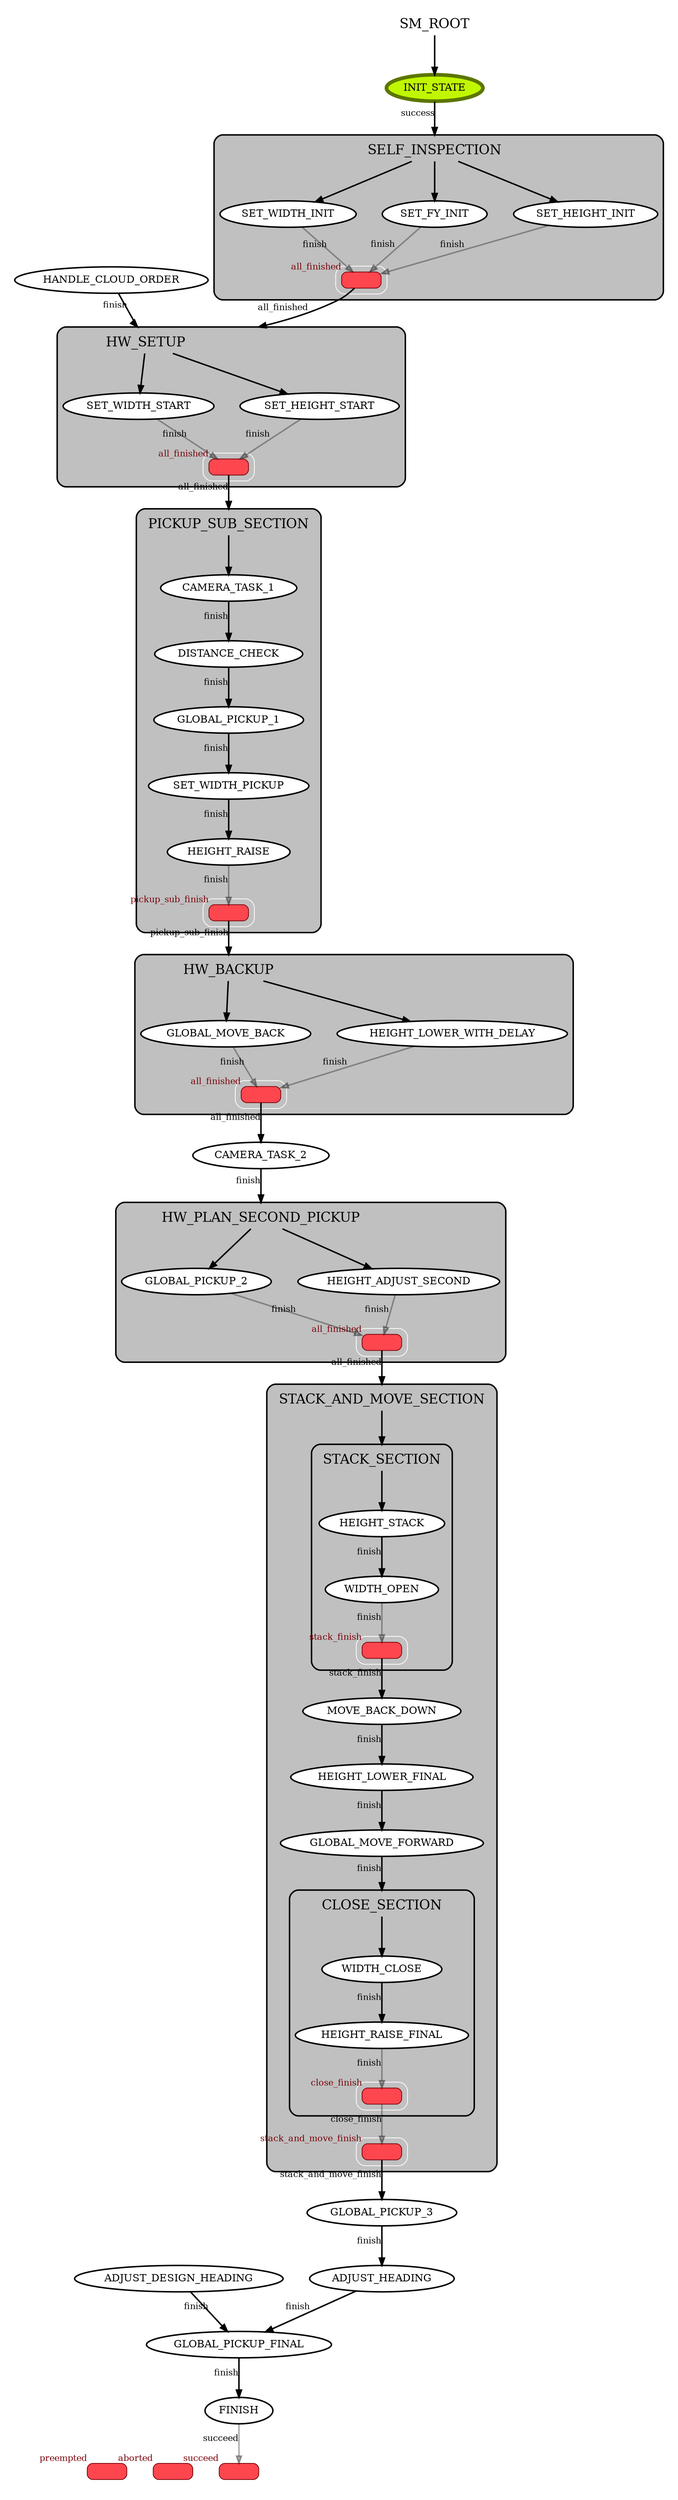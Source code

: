 digraph {
	compound=true;outputmode=nodesfirst;labeljust=l;nodesep=0.5;minlen=2;mclimit=5;clusterrank=local;ranksep=0.75;ordering="";
subgraph "cluster_/SM_ROOT" {
"color"="#00000000";
"fillcolor"="#0000000F";
"/SM_ROOT/__proxy__"  ["URL"="/SM_ROOT", "shape"="plaintext", "color"="gray", "fontsize"="18", "fontweight"="18", "rank"="min", "height"="0.01", "label"="SM_ROOT"];
subgraph "cluster_/SM_ROOT/__outcomes__" {
"style"="rounded,filled";
"rank"="sink";
"color"="#FFFFFFFF";
"fillcolor"="#FFFFFF00";
"/SM_ROOT:succeed"  ["shape"="box", "height"="0.3", "style"="filled,rounded", "fontsize"="12", "fillcolor"="#FE464f", "color"="#780006", "fontcolor"="#780006", "label"="", "xlabel"="succeed", "URL"="/SM_ROOT:succeed"];
"/SM_ROOT:aborted"  ["shape"="box", "height"="0.3", "style"="filled,rounded", "fontsize"="12", "fillcolor"="#FE464f", "color"="#780006", "fontcolor"="#780006", "label"="", "xlabel"="aborted", "URL"="/SM_ROOT:aborted"];
"/SM_ROOT:preempted"  ["shape"="box", "height"="0.3", "style"="filled,rounded", "fontsize"="12", "fillcolor"="#FE464f", "color"="#780006", "fontcolor"="#780006", "label"="", "xlabel"="preempted", "URL"="/SM_ROOT:preempted"];
}
"/SM_ROOT/INIT_STATE"  ["style"="filled,setlinewidth(5)", "color"="#5C7600FF", "fillcolor"="#C0F700FF", "label"="INIT_STATE", "URL"="/SM_ROOT/INIT_STATE"];
subgraph "cluster_/SM_ROOT/SELF_INSPECTION" {
"style"="filled,setlinewidth(2),rounded";
"color"="#000000FF";
"fillcolor"="gray";
"/SM_ROOT/SELF_INSPECTION/__proxy__"  ["URL"="/SM_ROOT/SELF_INSPECTION", "shape"="plaintext", "color"="gray", "fontsize"="18", "fontweight"="18", "rank"="min", "height"="0.01", "label"="SELF_INSPECTION"];
subgraph "cluster_/SM_ROOT/SELF_INSPECTION/__outcomes__" {
"style"="rounded,filled";
"rank"="sink";
"color"="#FFFFFFFF";
"fillcolor"="#FFFFFF00";
"/SM_ROOT/SELF_INSPECTION:all_finished"  ["shape"="box", "height"="0.3", "style"="filled,rounded", "fontsize"="12", "fillcolor"="#FE464f", "color"="#780006", "fontcolor"="#780006", "label"="", "xlabel"="all_finished", "URL"="/SM_ROOT/SELF_INSPECTION:all_finished"];
}
"/SM_ROOT/SELF_INSPECTION/SET_WIDTH_INIT"  ["style"="filled,setlinewidth(2)", "color"="#000000FF", "fillcolor"="#FFFFFFFF", "label"="SET_WIDTH_INIT", "URL"="/SM_ROOT/SELF_INSPECTION/SET_WIDTH_INIT"];
"/SM_ROOT/SELF_INSPECTION/SET_FY_INIT"  ["style"="filled,setlinewidth(2)", "color"="#000000FF", "fillcolor"="#FFFFFFFF", "label"="SET_FY_INIT", "URL"="/SM_ROOT/SELF_INSPECTION/SET_FY_INIT"];
"/SM_ROOT/SELF_INSPECTION/SET_HEIGHT_INIT"  ["style"="filled,setlinewidth(2)", "color"="#000000FF", "fillcolor"="#FFFFFFFF", "label"="SET_HEIGHT_INIT", "URL"="/SM_ROOT/SELF_INSPECTION/SET_HEIGHT_INIT"];
"/SM_ROOT/SELF_INSPECTION/SET_WIDTH_INIT" -> "/SM_ROOT/SELF_INSPECTION:all_finished"  ["URL"="/SM_ROOT/SELF_INSPECTION/SET_WIDTH_INIT:finish:/SM_ROOT/SELF_INSPECTION/all_finished", "fontsize"="12", "label"="", "xlabel"="finish", "style"="setlinewidth(2)", "color"="#00000055"];
"/SM_ROOT/SELF_INSPECTION/SET_FY_INIT" -> "/SM_ROOT/SELF_INSPECTION:all_finished"  ["URL"="/SM_ROOT/SELF_INSPECTION/SET_FY_INIT:finish:/SM_ROOT/SELF_INSPECTION/all_finished", "fontsize"="12", "label"="", "xlabel"="finish", "style"="setlinewidth(2)", "color"="#00000055"];
"/SM_ROOT/SELF_INSPECTION/SET_HEIGHT_INIT" -> "/SM_ROOT/SELF_INSPECTION:all_finished"  ["URL"="/SM_ROOT/SELF_INSPECTION/SET_HEIGHT_INIT:finish:/SM_ROOT/SELF_INSPECTION/all_finished", "fontsize"="12", "label"="", "xlabel"="finish", "style"="setlinewidth(2)", "color"="#00000055"];
"/SM_ROOT/SELF_INSPECTION/__proxy__" -> "/SM_ROOT/SELF_INSPECTION/SET_WIDTH_INIT"  ["URL"="/SM_ROOT/SELF_INSPECTION/__proxy__::/SM_ROOT/SELF_INSPECTION/SET_WIDTH_INIT", "fontsize"="12", "label"="", "xlabel"="", "style"="setlinewidth(2)"];
"/SM_ROOT/SELF_INSPECTION/__proxy__" -> "/SM_ROOT/SELF_INSPECTION/SET_FY_INIT"  ["URL"="/SM_ROOT/SELF_INSPECTION/__proxy__::/SM_ROOT/SELF_INSPECTION/SET_FY_INIT", "fontsize"="12", "label"="", "xlabel"="", "style"="setlinewidth(2)"];
"/SM_ROOT/SELF_INSPECTION/__proxy__" -> "/SM_ROOT/SELF_INSPECTION/SET_HEIGHT_INIT"  ["URL"="/SM_ROOT/SELF_INSPECTION/__proxy__::/SM_ROOT/SELF_INSPECTION/SET_HEIGHT_INIT", "fontsize"="12", "label"="", "xlabel"="", "style"="setlinewidth(2)"];
}
"/SM_ROOT/HANDLE_CLOUD_ORDER"  ["style"="filled,setlinewidth(2)", "color"="#000000FF", "fillcolor"="#FFFFFFFF", "label"="HANDLE_CLOUD_ORDER", "URL"="/SM_ROOT/HANDLE_CLOUD_ORDER"];
subgraph "cluster_/SM_ROOT/HW_SETUP" {
"style"="filled,setlinewidth(2),rounded";
"color"="#000000FF";
"fillcolor"="gray";
"/SM_ROOT/HW_SETUP/__proxy__"  ["URL"="/SM_ROOT/HW_SETUP", "shape"="plaintext", "color"="gray", "fontsize"="18", "fontweight"="18", "rank"="min", "height"="0.01", "label"="HW_SETUP"];
subgraph "cluster_/SM_ROOT/HW_SETUP/__outcomes__" {
"style"="rounded,filled";
"rank"="sink";
"color"="#FFFFFFFF";
"fillcolor"="#FFFFFF00";
"/SM_ROOT/HW_SETUP:all_finished"  ["shape"="box", "height"="0.3", "style"="filled,rounded", "fontsize"="12", "fillcolor"="#FE464f", "color"="#780006", "fontcolor"="#780006", "label"="", "xlabel"="all_finished", "URL"="/SM_ROOT/HW_SETUP:all_finished"];
}
"/SM_ROOT/HW_SETUP/SET_WIDTH_START"  ["style"="filled,setlinewidth(2)", "color"="#000000FF", "fillcolor"="#FFFFFFFF", "label"="SET_WIDTH_START", "URL"="/SM_ROOT/HW_SETUP/SET_WIDTH_START"];
"/SM_ROOT/HW_SETUP/SET_HEIGHT_START"  ["style"="filled,setlinewidth(2)", "color"="#000000FF", "fillcolor"="#FFFFFFFF", "label"="SET_HEIGHT_START", "URL"="/SM_ROOT/HW_SETUP/SET_HEIGHT_START"];
"/SM_ROOT/HW_SETUP/SET_WIDTH_START" -> "/SM_ROOT/HW_SETUP:all_finished"  ["URL"="/SM_ROOT/HW_SETUP/SET_WIDTH_START:finish:/SM_ROOT/HW_SETUP/all_finished", "fontsize"="12", "label"="", "xlabel"="finish", "style"="setlinewidth(2)", "color"="#00000055"];
"/SM_ROOT/HW_SETUP/SET_HEIGHT_START" -> "/SM_ROOT/HW_SETUP:all_finished"  ["URL"="/SM_ROOT/HW_SETUP/SET_HEIGHT_START:finish:/SM_ROOT/HW_SETUP/all_finished", "fontsize"="12", "label"="", "xlabel"="finish", "style"="setlinewidth(2)", "color"="#00000055"];
"/SM_ROOT/HW_SETUP/__proxy__" -> "/SM_ROOT/HW_SETUP/SET_WIDTH_START"  ["URL"="/SM_ROOT/HW_SETUP/__proxy__::/SM_ROOT/HW_SETUP/SET_WIDTH_START", "fontsize"="12", "label"="", "xlabel"="", "style"="setlinewidth(2)"];
"/SM_ROOT/HW_SETUP/__proxy__" -> "/SM_ROOT/HW_SETUP/SET_HEIGHT_START"  ["URL"="/SM_ROOT/HW_SETUP/__proxy__::/SM_ROOT/HW_SETUP/SET_HEIGHT_START", "fontsize"="12", "label"="", "xlabel"="", "style"="setlinewidth(2)"];
}
subgraph "cluster_/SM_ROOT/PICKUP_SUB_SECTION" {
"style"="filled,setlinewidth(2),rounded";
"color"="#000000FF";
"fillcolor"="gray";
"/SM_ROOT/PICKUP_SUB_SECTION/__proxy__"  ["URL"="/SM_ROOT/PICKUP_SUB_SECTION", "shape"="plaintext", "color"="gray", "fontsize"="18", "fontweight"="18", "rank"="min", "height"="0.01", "label"="PICKUP_SUB_SECTION"];
subgraph "cluster_/SM_ROOT/PICKUP_SUB_SECTION/__outcomes__" {
"style"="rounded,filled";
"rank"="sink";
"color"="#FFFFFFFF";
"fillcolor"="#FFFFFF00";
"/SM_ROOT/PICKUP_SUB_SECTION:pickup_sub_finish"  ["shape"="box", "height"="0.3", "style"="filled,rounded", "fontsize"="12", "fillcolor"="#FE464f", "color"="#780006", "fontcolor"="#780006", "label"="", "xlabel"="pickup_sub_finish", "URL"="/SM_ROOT/PICKUP_SUB_SECTION:pickup_sub_finish"];
}
"/SM_ROOT/PICKUP_SUB_SECTION/CAMERA_TASK_1"  ["style"="filled,setlinewidth(2)", "color"="#000000FF", "fillcolor"="#FFFFFFFF", "label"="CAMERA_TASK_1", "URL"="/SM_ROOT/PICKUP_SUB_SECTION/CAMERA_TASK_1"];
"/SM_ROOT/PICKUP_SUB_SECTION/DISTANCE_CHECK"  ["style"="filled,setlinewidth(2)", "color"="#000000FF", "fillcolor"="#FFFFFFFF", "label"="DISTANCE_CHECK", "URL"="/SM_ROOT/PICKUP_SUB_SECTION/DISTANCE_CHECK"];
"/SM_ROOT/PICKUP_SUB_SECTION/GLOBAL_PICKUP_1"  ["style"="filled,setlinewidth(2)", "color"="#000000FF", "fillcolor"="#FFFFFFFF", "label"="GLOBAL_PICKUP_1", "URL"="/SM_ROOT/PICKUP_SUB_SECTION/GLOBAL_PICKUP_1"];
"/SM_ROOT/PICKUP_SUB_SECTION/SET_WIDTH_PICKUP"  ["style"="filled,setlinewidth(2)", "color"="#000000FF", "fillcolor"="#FFFFFFFF", "label"="SET_WIDTH_PICKUP", "URL"="/SM_ROOT/PICKUP_SUB_SECTION/SET_WIDTH_PICKUP"];
"/SM_ROOT/PICKUP_SUB_SECTION/HEIGHT_RAISE"  ["style"="filled,setlinewidth(2)", "color"="#000000FF", "fillcolor"="#FFFFFFFF", "label"="HEIGHT_RAISE", "URL"="/SM_ROOT/PICKUP_SUB_SECTION/HEIGHT_RAISE"];
"/SM_ROOT/PICKUP_SUB_SECTION/CAMERA_TASK_1" -> "/SM_ROOT/PICKUP_SUB_SECTION/DISTANCE_CHECK"  ["URL"="/SM_ROOT/PICKUP_SUB_SECTION/CAMERA_TASK_1:finish:/SM_ROOT/PICKUP_SUB_SECTION/DISTANCE_CHECK", "fontsize"="12", "label"="", "xlabel"="finish", "style"="setlinewidth(2)"];
"/SM_ROOT/PICKUP_SUB_SECTION/DISTANCE_CHECK" -> "/SM_ROOT/PICKUP_SUB_SECTION/GLOBAL_PICKUP_1"  ["URL"="/SM_ROOT/PICKUP_SUB_SECTION/DISTANCE_CHECK:finish:/SM_ROOT/PICKUP_SUB_SECTION/GLOBAL_PICKUP_1", "fontsize"="12", "label"="", "xlabel"="finish", "style"="setlinewidth(2)"];
"/SM_ROOT/PICKUP_SUB_SECTION/GLOBAL_PICKUP_1" -> "/SM_ROOT/PICKUP_SUB_SECTION/SET_WIDTH_PICKUP"  ["URL"="/SM_ROOT/PICKUP_SUB_SECTION/GLOBAL_PICKUP_1:finish:/SM_ROOT/PICKUP_SUB_SECTION/SET_WIDTH_PICKUP", "fontsize"="12", "label"="", "xlabel"="finish", "style"="setlinewidth(2)"];
"/SM_ROOT/PICKUP_SUB_SECTION/SET_WIDTH_PICKUP" -> "/SM_ROOT/PICKUP_SUB_SECTION/HEIGHT_RAISE"  ["URL"="/SM_ROOT/PICKUP_SUB_SECTION/SET_WIDTH_PICKUP:finish:/SM_ROOT/PICKUP_SUB_SECTION/HEIGHT_RAISE", "fontsize"="12", "label"="", "xlabel"="finish", "style"="setlinewidth(2)"];
"/SM_ROOT/PICKUP_SUB_SECTION/HEIGHT_RAISE" -> "/SM_ROOT/PICKUP_SUB_SECTION:pickup_sub_finish"  ["URL"="/SM_ROOT/PICKUP_SUB_SECTION/HEIGHT_RAISE:finish:/SM_ROOT/PICKUP_SUB_SECTION/pickup_sub_finish", "fontsize"="12", "label"="", "xlabel"="finish", "style"="setlinewidth(2)", "color"="#00000055"];
"/SM_ROOT/PICKUP_SUB_SECTION/__proxy__" -> "/SM_ROOT/PICKUP_SUB_SECTION/CAMERA_TASK_1"  ["URL"="/SM_ROOT/PICKUP_SUB_SECTION/__proxy__::/SM_ROOT/PICKUP_SUB_SECTION/CAMERA_TASK_1", "fontsize"="12", "label"="", "xlabel"="", "style"="setlinewidth(2)"];
}
subgraph "cluster_/SM_ROOT/HW_BACKUP" {
"style"="filled,setlinewidth(2),rounded";
"color"="#000000FF";
"fillcolor"="gray";
"/SM_ROOT/HW_BACKUP/__proxy__"  ["URL"="/SM_ROOT/HW_BACKUP", "shape"="plaintext", "color"="gray", "fontsize"="18", "fontweight"="18", "rank"="min", "height"="0.01", "label"="HW_BACKUP"];
subgraph "cluster_/SM_ROOT/HW_BACKUP/__outcomes__" {
"style"="rounded,filled";
"rank"="sink";
"color"="#FFFFFFFF";
"fillcolor"="#FFFFFF00";
"/SM_ROOT/HW_BACKUP:all_finished"  ["shape"="box", "height"="0.3", "style"="filled,rounded", "fontsize"="12", "fillcolor"="#FE464f", "color"="#780006", "fontcolor"="#780006", "label"="", "xlabel"="all_finished", "URL"="/SM_ROOT/HW_BACKUP:all_finished"];
}
"/SM_ROOT/HW_BACKUP/GLOBAL_MOVE_BACK"  ["style"="filled,setlinewidth(2)", "color"="#000000FF", "fillcolor"="#FFFFFFFF", "label"="GLOBAL_MOVE_BACK", "URL"="/SM_ROOT/HW_BACKUP/GLOBAL_MOVE_BACK"];
"/SM_ROOT/HW_BACKUP/HEIGHT_LOWER_WITH_DELAY"  ["style"="filled,setlinewidth(2)", "color"="#000000FF", "fillcolor"="#FFFFFFFF", "label"="HEIGHT_LOWER_WITH_DELAY", "URL"="/SM_ROOT/HW_BACKUP/HEIGHT_LOWER_WITH_DELAY"];
"/SM_ROOT/HW_BACKUP/GLOBAL_MOVE_BACK" -> "/SM_ROOT/HW_BACKUP:all_finished"  ["URL"="/SM_ROOT/HW_BACKUP/GLOBAL_MOVE_BACK:finish:/SM_ROOT/HW_BACKUP/all_finished", "fontsize"="12", "label"="", "xlabel"="finish", "style"="setlinewidth(2)", "color"="#00000055"];
"/SM_ROOT/HW_BACKUP/HEIGHT_LOWER_WITH_DELAY" -> "/SM_ROOT/HW_BACKUP:all_finished"  ["URL"="/SM_ROOT/HW_BACKUP/HEIGHT_LOWER_WITH_DELAY:finish:/SM_ROOT/HW_BACKUP/all_finished", "fontsize"="12", "label"="", "xlabel"="finish", "style"="setlinewidth(2)", "color"="#00000055"];
"/SM_ROOT/HW_BACKUP/__proxy__" -> "/SM_ROOT/HW_BACKUP/GLOBAL_MOVE_BACK"  ["URL"="/SM_ROOT/HW_BACKUP/__proxy__::/SM_ROOT/HW_BACKUP/GLOBAL_MOVE_BACK", "fontsize"="12", "label"="", "xlabel"="", "style"="setlinewidth(2)"];
"/SM_ROOT/HW_BACKUP/__proxy__" -> "/SM_ROOT/HW_BACKUP/HEIGHT_LOWER_WITH_DELAY"  ["URL"="/SM_ROOT/HW_BACKUP/__proxy__::/SM_ROOT/HW_BACKUP/HEIGHT_LOWER_WITH_DELAY", "fontsize"="12", "label"="", "xlabel"="", "style"="setlinewidth(2)"];
}
"/SM_ROOT/CAMERA_TASK_2"  ["style"="filled,setlinewidth(2)", "color"="#000000FF", "fillcolor"="#FFFFFFFF", "label"="CAMERA_TASK_2", "URL"="/SM_ROOT/CAMERA_TASK_2"];
subgraph "cluster_/SM_ROOT/HW_PLAN_SECOND_PICKUP" {
"style"="filled,setlinewidth(2),rounded";
"color"="#000000FF";
"fillcolor"="gray";
"/SM_ROOT/HW_PLAN_SECOND_PICKUP/__proxy__"  ["URL"="/SM_ROOT/HW_PLAN_SECOND_PICKUP", "shape"="plaintext", "color"="gray", "fontsize"="18", "fontweight"="18", "rank"="min", "height"="0.01", "label"="HW_PLAN_SECOND_PICKUP"];
subgraph "cluster_/SM_ROOT/HW_PLAN_SECOND_PICKUP/__outcomes__" {
"style"="rounded,filled";
"rank"="sink";
"color"="#FFFFFFFF";
"fillcolor"="#FFFFFF00";
"/SM_ROOT/HW_PLAN_SECOND_PICKUP:all_finished"  ["shape"="box", "height"="0.3", "style"="filled,rounded", "fontsize"="12", "fillcolor"="#FE464f", "color"="#780006", "fontcolor"="#780006", "label"="", "xlabel"="all_finished", "URL"="/SM_ROOT/HW_PLAN_SECOND_PICKUP:all_finished"];
}
"/SM_ROOT/HW_PLAN_SECOND_PICKUP/GLOBAL_PICKUP_2"  ["style"="filled,setlinewidth(2)", "color"="#000000FF", "fillcolor"="#FFFFFFFF", "label"="GLOBAL_PICKUP_2", "URL"="/SM_ROOT/HW_PLAN_SECOND_PICKUP/GLOBAL_PICKUP_2"];
"/SM_ROOT/HW_PLAN_SECOND_PICKUP/HEIGHT_ADJUST_SECOND"  ["style"="filled,setlinewidth(2)", "color"="#000000FF", "fillcolor"="#FFFFFFFF", "label"="HEIGHT_ADJUST_SECOND", "URL"="/SM_ROOT/HW_PLAN_SECOND_PICKUP/HEIGHT_ADJUST_SECOND"];
"/SM_ROOT/HW_PLAN_SECOND_PICKUP/GLOBAL_PICKUP_2" -> "/SM_ROOT/HW_PLAN_SECOND_PICKUP:all_finished"  ["URL"="/SM_ROOT/HW_PLAN_SECOND_PICKUP/GLOBAL_PICKUP_2:finish:/SM_ROOT/HW_PLAN_SECOND_PICKUP/all_finished", "fontsize"="12", "label"="", "xlabel"="finish", "style"="setlinewidth(2)", "color"="#00000055"];
"/SM_ROOT/HW_PLAN_SECOND_PICKUP/HEIGHT_ADJUST_SECOND" -> "/SM_ROOT/HW_PLAN_SECOND_PICKUP:all_finished"  ["URL"="/SM_ROOT/HW_PLAN_SECOND_PICKUP/HEIGHT_ADJUST_SECOND:finish:/SM_ROOT/HW_PLAN_SECOND_PICKUP/all_finished", "fontsize"="12", "label"="", "xlabel"="finish", "style"="setlinewidth(2)", "color"="#00000055"];
"/SM_ROOT/HW_PLAN_SECOND_PICKUP/__proxy__" -> "/SM_ROOT/HW_PLAN_SECOND_PICKUP/GLOBAL_PICKUP_2"  ["URL"="/SM_ROOT/HW_PLAN_SECOND_PICKUP/__proxy__::/SM_ROOT/HW_PLAN_SECOND_PICKUP/GLOBAL_PICKUP_2", "fontsize"="12", "label"="", "xlabel"="", "style"="setlinewidth(2)"];
"/SM_ROOT/HW_PLAN_SECOND_PICKUP/__proxy__" -> "/SM_ROOT/HW_PLAN_SECOND_PICKUP/HEIGHT_ADJUST_SECOND"  ["URL"="/SM_ROOT/HW_PLAN_SECOND_PICKUP/__proxy__::/SM_ROOT/HW_PLAN_SECOND_PICKUP/HEIGHT_ADJUST_SECOND", "fontsize"="12", "label"="", "xlabel"="", "style"="setlinewidth(2)"];
}
subgraph "cluster_/SM_ROOT/STACK_AND_MOVE_SECTION" {
"style"="filled,setlinewidth(2),rounded";
"color"="#000000FF";
"fillcolor"="gray";
"/SM_ROOT/STACK_AND_MOVE_SECTION/__proxy__"  ["URL"="/SM_ROOT/STACK_AND_MOVE_SECTION", "shape"="plaintext", "color"="gray", "fontsize"="18", "fontweight"="18", "rank"="min", "height"="0.01", "label"="STACK_AND_MOVE_SECTION"];
subgraph "cluster_/SM_ROOT/STACK_AND_MOVE_SECTION/__outcomes__" {
"style"="rounded,filled";
"rank"="sink";
"color"="#FFFFFFFF";
"fillcolor"="#FFFFFF00";
"/SM_ROOT/STACK_AND_MOVE_SECTION:stack_and_move_finish"  ["shape"="box", "height"="0.3", "style"="filled,rounded", "fontsize"="12", "fillcolor"="#FE464f", "color"="#780006", "fontcolor"="#780006", "label"="", "xlabel"="stack_and_move_finish", "URL"="/SM_ROOT/STACK_AND_MOVE_SECTION:stack_and_move_finish"];
}
subgraph "cluster_/SM_ROOT/STACK_AND_MOVE_SECTION/STACK_SECTION" {
"style"="filled,setlinewidth(2),rounded";
"color"="#000000FF";
"fillcolor"="gray";
"/SM_ROOT/STACK_AND_MOVE_SECTION/STACK_SECTION/__proxy__"  ["URL"="/SM_ROOT/STACK_AND_MOVE_SECTION/STACK_SECTION", "shape"="plaintext", "color"="gray", "fontsize"="18", "fontweight"="18", "rank"="min", "height"="0.01", "label"="STACK_SECTION"];
subgraph "cluster_/SM_ROOT/STACK_AND_MOVE_SECTION/STACK_SECTION/__outcomes__" {
"style"="rounded,filled";
"rank"="sink";
"color"="#FFFFFFFF";
"fillcolor"="#FFFFFF00";
"/SM_ROOT/STACK_AND_MOVE_SECTION/STACK_SECTION:stack_finish"  ["shape"="box", "height"="0.3", "style"="filled,rounded", "fontsize"="12", "fillcolor"="#FE464f", "color"="#780006", "fontcolor"="#780006", "label"="", "xlabel"="stack_finish", "URL"="/SM_ROOT/STACK_AND_MOVE_SECTION/STACK_SECTION:stack_finish"];
}
"/SM_ROOT/STACK_AND_MOVE_SECTION/STACK_SECTION/HEIGHT_STACK"  ["style"="filled,setlinewidth(2)", "color"="#000000FF", "fillcolor"="#FFFFFFFF", "label"="HEIGHT_STACK", "URL"="/SM_ROOT/STACK_AND_MOVE_SECTION/STACK_SECTION/HEIGHT_STACK"];
"/SM_ROOT/STACK_AND_MOVE_SECTION/STACK_SECTION/WIDTH_OPEN"  ["style"="filled,setlinewidth(2)", "color"="#000000FF", "fillcolor"="#FFFFFFFF", "label"="WIDTH_OPEN", "URL"="/SM_ROOT/STACK_AND_MOVE_SECTION/STACK_SECTION/WIDTH_OPEN"];
"/SM_ROOT/STACK_AND_MOVE_SECTION/STACK_SECTION/HEIGHT_STACK" -> "/SM_ROOT/STACK_AND_MOVE_SECTION/STACK_SECTION/WIDTH_OPEN"  ["URL"="/SM_ROOT/STACK_AND_MOVE_SECTION/STACK_SECTION/HEIGHT_STACK:finish:/SM_ROOT/STACK_AND_MOVE_SECTION/STACK_SECTION/WIDTH_OPEN", "fontsize"="12", "label"="", "xlabel"="finish", "style"="setlinewidth(2)"];
"/SM_ROOT/STACK_AND_MOVE_SECTION/STACK_SECTION/WIDTH_OPEN" -> "/SM_ROOT/STACK_AND_MOVE_SECTION/STACK_SECTION:stack_finish"  ["URL"="/SM_ROOT/STACK_AND_MOVE_SECTION/STACK_SECTION/WIDTH_OPEN:finish:/SM_ROOT/STACK_AND_MOVE_SECTION/STACK_SECTION/stack_finish", "fontsize"="12", "label"="", "xlabel"="finish", "style"="setlinewidth(2)", "color"="#00000055"];
"/SM_ROOT/STACK_AND_MOVE_SECTION/STACK_SECTION/__proxy__" -> "/SM_ROOT/STACK_AND_MOVE_SECTION/STACK_SECTION/HEIGHT_STACK"  ["URL"="/SM_ROOT/STACK_AND_MOVE_SECTION/STACK_SECTION/__proxy__::/SM_ROOT/STACK_AND_MOVE_SECTION/STACK_SECTION/HEIGHT_STACK", "fontsize"="12", "label"="", "xlabel"="", "style"="setlinewidth(2)"];
}
"/SM_ROOT/STACK_AND_MOVE_SECTION/MOVE_BACK_DOWN"  ["style"="filled,setlinewidth(2)", "color"="#000000FF", "fillcolor"="#FFFFFFFF", "label"="MOVE_BACK_DOWN", "URL"="/SM_ROOT/STACK_AND_MOVE_SECTION/MOVE_BACK_DOWN"];
"/SM_ROOT/STACK_AND_MOVE_SECTION/HEIGHT_LOWER_FINAL"  ["style"="filled,setlinewidth(2)", "color"="#000000FF", "fillcolor"="#FFFFFFFF", "label"="HEIGHT_LOWER_FINAL", "URL"="/SM_ROOT/STACK_AND_MOVE_SECTION/HEIGHT_LOWER_FINAL"];
"/SM_ROOT/STACK_AND_MOVE_SECTION/GLOBAL_MOVE_FORWARD"  ["style"="filled,setlinewidth(2)", "color"="#000000FF", "fillcolor"="#FFFFFFFF", "label"="GLOBAL_MOVE_FORWARD", "URL"="/SM_ROOT/STACK_AND_MOVE_SECTION/GLOBAL_MOVE_FORWARD"];
subgraph "cluster_/SM_ROOT/STACK_AND_MOVE_SECTION/CLOSE_SECTION" {
"style"="filled,setlinewidth(2),rounded";
"color"="#000000FF";
"fillcolor"="gray";
"/SM_ROOT/STACK_AND_MOVE_SECTION/CLOSE_SECTION/__proxy__"  ["URL"="/SM_ROOT/STACK_AND_MOVE_SECTION/CLOSE_SECTION", "shape"="plaintext", "color"="gray", "fontsize"="18", "fontweight"="18", "rank"="min", "height"="0.01", "label"="CLOSE_SECTION"];
subgraph "cluster_/SM_ROOT/STACK_AND_MOVE_SECTION/CLOSE_SECTION/__outcomes__" {
"style"="rounded,filled";
"rank"="sink";
"color"="#FFFFFFFF";
"fillcolor"="#FFFFFF00";
"/SM_ROOT/STACK_AND_MOVE_SECTION/CLOSE_SECTION:close_finish"  ["shape"="box", "height"="0.3", "style"="filled,rounded", "fontsize"="12", "fillcolor"="#FE464f", "color"="#780006", "fontcolor"="#780006", "label"="", "xlabel"="close_finish", "URL"="/SM_ROOT/STACK_AND_MOVE_SECTION/CLOSE_SECTION:close_finish"];
}
"/SM_ROOT/STACK_AND_MOVE_SECTION/CLOSE_SECTION/WIDTH_CLOSE"  ["style"="filled,setlinewidth(2)", "color"="#000000FF", "fillcolor"="#FFFFFFFF", "label"="WIDTH_CLOSE", "URL"="/SM_ROOT/STACK_AND_MOVE_SECTION/CLOSE_SECTION/WIDTH_CLOSE"];
"/SM_ROOT/STACK_AND_MOVE_SECTION/CLOSE_SECTION/HEIGHT_RAISE_FINAL"  ["style"="filled,setlinewidth(2)", "color"="#000000FF", "fillcolor"="#FFFFFFFF", "label"="HEIGHT_RAISE_FINAL", "URL"="/SM_ROOT/STACK_AND_MOVE_SECTION/CLOSE_SECTION/HEIGHT_RAISE_FINAL"];
"/SM_ROOT/STACK_AND_MOVE_SECTION/CLOSE_SECTION/WIDTH_CLOSE" -> "/SM_ROOT/STACK_AND_MOVE_SECTION/CLOSE_SECTION/HEIGHT_RAISE_FINAL"  ["URL"="/SM_ROOT/STACK_AND_MOVE_SECTION/CLOSE_SECTION/WIDTH_CLOSE:finish:/SM_ROOT/STACK_AND_MOVE_SECTION/CLOSE_SECTION/HEIGHT_RAISE_FINAL", "fontsize"="12", "label"="", "xlabel"="finish", "style"="setlinewidth(2)"];
"/SM_ROOT/STACK_AND_MOVE_SECTION/CLOSE_SECTION/HEIGHT_RAISE_FINAL" -> "/SM_ROOT/STACK_AND_MOVE_SECTION/CLOSE_SECTION:close_finish"  ["URL"="/SM_ROOT/STACK_AND_MOVE_SECTION/CLOSE_SECTION/HEIGHT_RAISE_FINAL:finish:/SM_ROOT/STACK_AND_MOVE_SECTION/CLOSE_SECTION/close_finish", "fontsize"="12", "label"="", "xlabel"="finish", "style"="setlinewidth(2)", "color"="#00000055"];
"/SM_ROOT/STACK_AND_MOVE_SECTION/CLOSE_SECTION/__proxy__" -> "/SM_ROOT/STACK_AND_MOVE_SECTION/CLOSE_SECTION/WIDTH_CLOSE"  ["URL"="/SM_ROOT/STACK_AND_MOVE_SECTION/CLOSE_SECTION/__proxy__::/SM_ROOT/STACK_AND_MOVE_SECTION/CLOSE_SECTION/WIDTH_CLOSE", "fontsize"="12", "label"="", "xlabel"="", "style"="setlinewidth(2)"];
}
"/SM_ROOT/STACK_AND_MOVE_SECTION/STACK_SECTION:stack_finish" -> "/SM_ROOT/STACK_AND_MOVE_SECTION/MOVE_BACK_DOWN"  ["URL"="/SM_ROOT/STACK_AND_MOVE_SECTION/STACK_SECTION:stack_finish:/SM_ROOT/STACK_AND_MOVE_SECTION/MOVE_BACK_DOWN", "fontsize"="12", "label"="", "xlabel"="stack_finish", "style"="setlinewidth(2)"];
"/SM_ROOT/STACK_AND_MOVE_SECTION/MOVE_BACK_DOWN" -> "/SM_ROOT/STACK_AND_MOVE_SECTION/HEIGHT_LOWER_FINAL"  ["URL"="/SM_ROOT/STACK_AND_MOVE_SECTION/MOVE_BACK_DOWN:finish:/SM_ROOT/STACK_AND_MOVE_SECTION/HEIGHT_LOWER_FINAL", "fontsize"="12", "label"="", "xlabel"="finish", "style"="setlinewidth(2)"];
"/SM_ROOT/STACK_AND_MOVE_SECTION/HEIGHT_LOWER_FINAL" -> "/SM_ROOT/STACK_AND_MOVE_SECTION/GLOBAL_MOVE_FORWARD"  ["URL"="/SM_ROOT/STACK_AND_MOVE_SECTION/HEIGHT_LOWER_FINAL:finish:/SM_ROOT/STACK_AND_MOVE_SECTION/GLOBAL_MOVE_FORWARD", "fontsize"="12", "label"="", "xlabel"="finish", "style"="setlinewidth(2)"];
"/SM_ROOT/STACK_AND_MOVE_SECTION/GLOBAL_MOVE_FORWARD" -> "/SM_ROOT/STACK_AND_MOVE_SECTION/CLOSE_SECTION/__proxy__"  ["URL"="/SM_ROOT/STACK_AND_MOVE_SECTION/GLOBAL_MOVE_FORWARD:finish:/SM_ROOT/STACK_AND_MOVE_SECTION/CLOSE_SECTION", "fontsize"="12", "label"="", "xlabel"="finish", "style"="setlinewidth(2)", "lhead"="cluster_/SM_ROOT/STACK_AND_MOVE_SECTION/CLOSE_SECTION"];
"/SM_ROOT/STACK_AND_MOVE_SECTION/CLOSE_SECTION:close_finish" -> "/SM_ROOT/STACK_AND_MOVE_SECTION:stack_and_move_finish"  ["URL"="/SM_ROOT/STACK_AND_MOVE_SECTION/CLOSE_SECTION:close_finish:/SM_ROOT/STACK_AND_MOVE_SECTION/stack_and_move_finish", "fontsize"="12", "label"="", "xlabel"="close_finish", "style"="setlinewidth(2)", "color"="#00000055"];
"/SM_ROOT/STACK_AND_MOVE_SECTION/__proxy__" -> "/SM_ROOT/STACK_AND_MOVE_SECTION/STACK_SECTION/__proxy__"  ["URL"="/SM_ROOT/STACK_AND_MOVE_SECTION/__proxy__::/SM_ROOT/STACK_AND_MOVE_SECTION/STACK_SECTION", "fontsize"="12", "label"="", "xlabel"="", "style"="setlinewidth(2)", "lhead"="cluster_/SM_ROOT/STACK_AND_MOVE_SECTION/STACK_SECTION"];
}
"/SM_ROOT/GLOBAL_PICKUP_3"  ["style"="filled,setlinewidth(2)", "color"="#000000FF", "fillcolor"="#FFFFFFFF", "label"="GLOBAL_PICKUP_3", "URL"="/SM_ROOT/GLOBAL_PICKUP_3"];
"/SM_ROOT/ADJUST_HEADING"  ["style"="filled,setlinewidth(2)", "color"="#000000FF", "fillcolor"="#FFFFFFFF", "label"="ADJUST_HEADING", "URL"="/SM_ROOT/ADJUST_HEADING"];
"/SM_ROOT/ADJUST_DESIGN_HEADING"  ["style"="filled,setlinewidth(2)", "color"="#000000FF", "fillcolor"="#FFFFFFFF", "label"="ADJUST_DESIGN_HEADING", "URL"="/SM_ROOT/ADJUST_DESIGN_HEADING"];
"/SM_ROOT/GLOBAL_PICKUP_FINAL"  ["style"="filled,setlinewidth(2)", "color"="#000000FF", "fillcolor"="#FFFFFFFF", "label"="GLOBAL_PICKUP_FINAL", "URL"="/SM_ROOT/GLOBAL_PICKUP_FINAL"];
"/SM_ROOT/FINISH"  ["style"="filled,setlinewidth(2)", "color"="#000000FF", "fillcolor"="#FFFFFFFF", "label"="FINISH", "URL"="/SM_ROOT/FINISH"];
"/SM_ROOT/INIT_STATE" -> "/SM_ROOT/SELF_INSPECTION/__proxy__"  ["URL"="/SM_ROOT/INIT_STATE:success:/SM_ROOT/SELF_INSPECTION", "fontsize"="12", "label"="", "xlabel"="success", "style"="setlinewidth(2)", "lhead"="cluster_/SM_ROOT/SELF_INSPECTION"];
"/SM_ROOT/SELF_INSPECTION:all_finished" -> "/SM_ROOT/HW_SETUP/__proxy__"  ["URL"="/SM_ROOT/SELF_INSPECTION:all_finished:/SM_ROOT/HW_SETUP", "fontsize"="12", "label"="", "xlabel"="all_finished", "style"="setlinewidth(2)", "lhead"="cluster_/SM_ROOT/HW_SETUP"];
"/SM_ROOT/HANDLE_CLOUD_ORDER" -> "/SM_ROOT/HW_SETUP/__proxy__"  ["URL"="/SM_ROOT/HANDLE_CLOUD_ORDER:finish:/SM_ROOT/HW_SETUP", "fontsize"="12", "label"="", "xlabel"="finish", "style"="setlinewidth(2)", "lhead"="cluster_/SM_ROOT/HW_SETUP"];
"/SM_ROOT/HW_SETUP:all_finished" -> "/SM_ROOT/PICKUP_SUB_SECTION/__proxy__"  ["URL"="/SM_ROOT/HW_SETUP:all_finished:/SM_ROOT/PICKUP_SUB_SECTION", "fontsize"="12", "label"="", "xlabel"="all_finished", "style"="setlinewidth(2)", "lhead"="cluster_/SM_ROOT/PICKUP_SUB_SECTION"];
"/SM_ROOT/PICKUP_SUB_SECTION:pickup_sub_finish" -> "/SM_ROOT/HW_BACKUP/__proxy__"  ["URL"="/SM_ROOT/PICKUP_SUB_SECTION:pickup_sub_finish:/SM_ROOT/HW_BACKUP", "fontsize"="12", "label"="", "xlabel"="pickup_sub_finish", "style"="setlinewidth(2)", "lhead"="cluster_/SM_ROOT/HW_BACKUP"];
"/SM_ROOT/HW_BACKUP:all_finished" -> "/SM_ROOT/CAMERA_TASK_2"  ["URL"="/SM_ROOT/HW_BACKUP:all_finished:/SM_ROOT/CAMERA_TASK_2", "fontsize"="12", "label"="", "xlabel"="all_finished", "style"="setlinewidth(2)"];
"/SM_ROOT/CAMERA_TASK_2" -> "/SM_ROOT/HW_PLAN_SECOND_PICKUP/__proxy__"  ["URL"="/SM_ROOT/CAMERA_TASK_2:finish:/SM_ROOT/HW_PLAN_SECOND_PICKUP", "fontsize"="12", "label"="", "xlabel"="finish", "style"="setlinewidth(2)", "lhead"="cluster_/SM_ROOT/HW_PLAN_SECOND_PICKUP"];
"/SM_ROOT/HW_PLAN_SECOND_PICKUP:all_finished" -> "/SM_ROOT/STACK_AND_MOVE_SECTION/__proxy__"  ["URL"="/SM_ROOT/HW_PLAN_SECOND_PICKUP:all_finished:/SM_ROOT/STACK_AND_MOVE_SECTION", "fontsize"="12", "label"="", "xlabel"="all_finished", "style"="setlinewidth(2)", "lhead"="cluster_/SM_ROOT/STACK_AND_MOVE_SECTION"];
"/SM_ROOT/STACK_AND_MOVE_SECTION:stack_and_move_finish" -> "/SM_ROOT/GLOBAL_PICKUP_3"  ["URL"="/SM_ROOT/STACK_AND_MOVE_SECTION:stack_and_move_finish:/SM_ROOT/GLOBAL_PICKUP_3", "fontsize"="12", "label"="", "xlabel"="stack_and_move_finish", "style"="setlinewidth(2)"];
"/SM_ROOT/GLOBAL_PICKUP_3" -> "/SM_ROOT/ADJUST_HEADING"  ["URL"="/SM_ROOT/GLOBAL_PICKUP_3:finish:/SM_ROOT/ADJUST_HEADING", "fontsize"="12", "label"="", "xlabel"="finish", "style"="setlinewidth(2)"];
"/SM_ROOT/ADJUST_HEADING" -> "/SM_ROOT/GLOBAL_PICKUP_FINAL"  ["URL"="/SM_ROOT/ADJUST_HEADING:finish:/SM_ROOT/GLOBAL_PICKUP_FINAL", "fontsize"="12", "label"="", "xlabel"="finish", "style"="setlinewidth(2)"];
"/SM_ROOT/ADJUST_DESIGN_HEADING" -> "/SM_ROOT/GLOBAL_PICKUP_FINAL"  ["URL"="/SM_ROOT/ADJUST_DESIGN_HEADING:finish:/SM_ROOT/GLOBAL_PICKUP_FINAL", "fontsize"="12", "label"="", "xlabel"="finish", "style"="setlinewidth(2)"];
"/SM_ROOT/GLOBAL_PICKUP_FINAL" -> "/SM_ROOT/FINISH"  ["URL"="/SM_ROOT/GLOBAL_PICKUP_FINAL:finish:/SM_ROOT/FINISH", "fontsize"="12", "label"="", "xlabel"="finish", "style"="setlinewidth(2)"];
"/SM_ROOT/FINISH" -> "/SM_ROOT:succeed"  ["URL"="/SM_ROOT/FINISH:succeed:/SM_ROOT/succeed", "fontsize"="12", "label"="", "xlabel"="succeed", "style"="setlinewidth(2)", "color"="#00000055"];
"/SM_ROOT/__proxy__" -> "/SM_ROOT/INIT_STATE"  ["URL"="/SM_ROOT/__proxy__::/SM_ROOT/INIT_STATE", "fontsize"="12", "label"="", "xlabel"="", "style"="setlinewidth(2)"];
}

}
